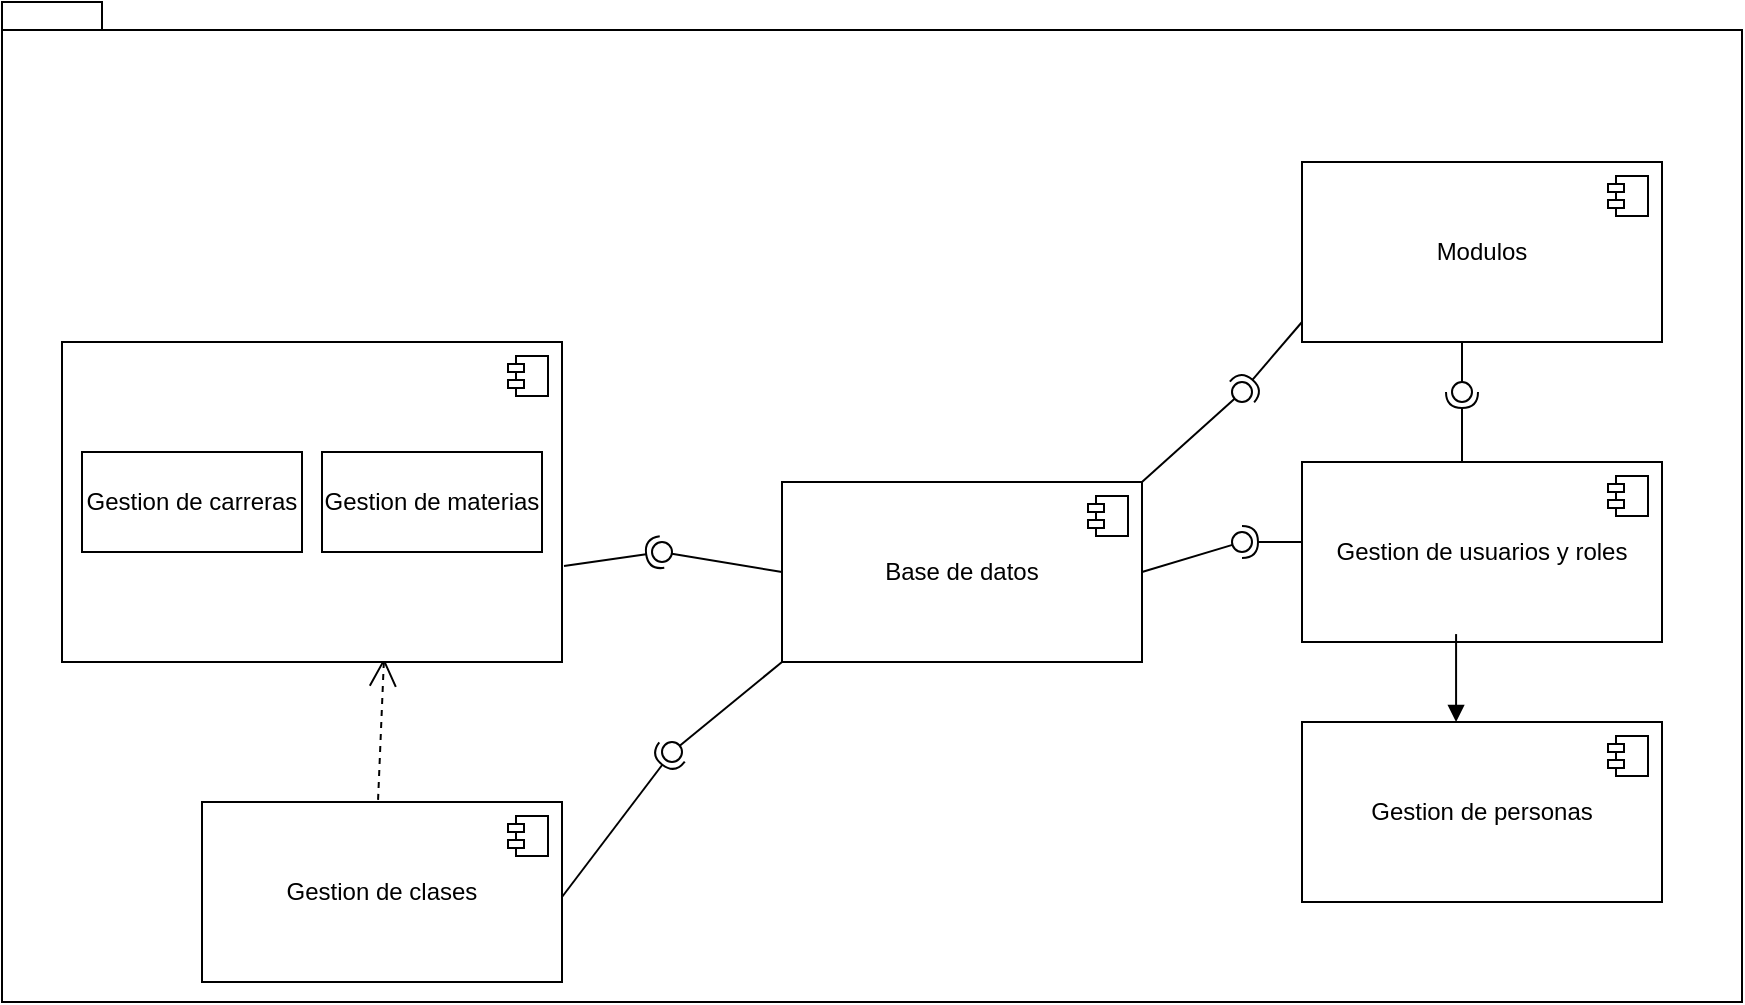 <mxfile version="24.7.6">
  <diagram id="5DXjv0WX5yPNUnu8GmJF" name="Página-1">
    <mxGraphModel dx="2261" dy="746" grid="1" gridSize="10" guides="1" tooltips="1" connect="1" arrows="1" fold="1" page="1" pageScale="1" pageWidth="827" pageHeight="1169" math="0" shadow="0">
      <root>
        <mxCell id="0" />
        <mxCell id="1" parent="0" />
        <mxCell id="XdNmw3wVO8JB7QYm9mvT-1" value="package" style="shape=folder;fontStyle=1;spacingTop=10;tabWidth=40;tabHeight=14;tabPosition=left;html=1;whiteSpace=wrap;" vertex="1" parent="1">
          <mxGeometry x="-50" width="870" height="500" as="geometry" />
        </mxCell>
        <mxCell id="ljKx2WNMOgXDPlOwPsgb-5" value="Base de datos" style="html=1;dropTarget=0;whiteSpace=wrap;" parent="1" vertex="1">
          <mxGeometry x="340" y="240" width="180" height="90" as="geometry" />
        </mxCell>
        <mxCell id="ljKx2WNMOgXDPlOwPsgb-6" value="" style="shape=module;jettyWidth=8;jettyHeight=4;" parent="ljKx2WNMOgXDPlOwPsgb-5" vertex="1">
          <mxGeometry x="1" width="20" height="20" relative="1" as="geometry">
            <mxPoint x="-27" y="7" as="offset" />
          </mxGeometry>
        </mxCell>
        <mxCell id="ljKx2WNMOgXDPlOwPsgb-27" value="" style="ellipse;whiteSpace=wrap;html=1;align=center;aspect=fixed;fillColor=none;strokeColor=none;resizable=0;perimeter=centerPerimeter;rotatable=0;allowArrows=0;points=[];outlineConnect=1;" parent="1" vertex="1">
          <mxGeometry x="355" y="190" width="10" height="10" as="geometry" />
        </mxCell>
        <mxCell id="ljKx2WNMOgXDPlOwPsgb-44" value="" style="ellipse;whiteSpace=wrap;html=1;align=center;aspect=fixed;fillColor=none;strokeColor=none;resizable=0;perimeter=centerPerimeter;rotatable=0;allowArrows=0;points=[];outlineConnect=1;" parent="1" vertex="1">
          <mxGeometry x="305" y="180" width="10" height="10" as="geometry" />
        </mxCell>
        <mxCell id="ljKx2WNMOgXDPlOwPsgb-45" value="" style="rounded=0;orthogonalLoop=1;jettySize=auto;html=1;endArrow=halfCircle;endFill=0;endSize=6;strokeWidth=1;sketch=0;exitX=1;exitY=0.5;exitDx=0;exitDy=0;" parent="1" target="ljKx2WNMOgXDPlOwPsgb-47" edge="1">
          <mxGeometry relative="1" as="geometry">
            <mxPoint x="230" y="447.5" as="sourcePoint" />
          </mxGeometry>
        </mxCell>
        <mxCell id="ljKx2WNMOgXDPlOwPsgb-46" value="" style="rounded=0;orthogonalLoop=1;jettySize=auto;html=1;endArrow=oval;endFill=0;sketch=0;sourcePerimeterSpacing=0;targetPerimeterSpacing=0;endSize=10;exitX=0;exitY=1;exitDx=0;exitDy=0;" parent="1" source="ljKx2WNMOgXDPlOwPsgb-5" target="ljKx2WNMOgXDPlOwPsgb-47" edge="1">
          <mxGeometry relative="1" as="geometry">
            <mxPoint x="320" y="330" as="sourcePoint" />
          </mxGeometry>
        </mxCell>
        <mxCell id="ljKx2WNMOgXDPlOwPsgb-47" value="" style="ellipse;whiteSpace=wrap;html=1;align=center;aspect=fixed;fillColor=none;strokeColor=none;resizable=0;perimeter=centerPerimeter;rotatable=0;allowArrows=0;points=[];outlineConnect=1;" parent="1" vertex="1">
          <mxGeometry x="280" y="370" width="10" height="10" as="geometry" />
        </mxCell>
        <mxCell id="ljKx2WNMOgXDPlOwPsgb-48" value="" style="rounded=0;orthogonalLoop=1;jettySize=auto;html=1;endArrow=halfCircle;endFill=0;endSize=6;strokeWidth=1;sketch=0;" parent="1" target="ljKx2WNMOgXDPlOwPsgb-50" edge="1">
          <mxGeometry relative="1" as="geometry">
            <mxPoint x="680" y="230" as="sourcePoint" />
          </mxGeometry>
        </mxCell>
        <mxCell id="ljKx2WNMOgXDPlOwPsgb-49" value="" style="rounded=0;orthogonalLoop=1;jettySize=auto;html=1;endArrow=oval;endFill=0;sketch=0;sourcePerimeterSpacing=0;targetPerimeterSpacing=0;endSize=10;exitX=0.5;exitY=1;exitDx=0;exitDy=0;" parent="1" target="ljKx2WNMOgXDPlOwPsgb-50" edge="1">
          <mxGeometry relative="1" as="geometry">
            <mxPoint x="680" y="160" as="sourcePoint" />
          </mxGeometry>
        </mxCell>
        <mxCell id="ljKx2WNMOgXDPlOwPsgb-50" value="" style="ellipse;whiteSpace=wrap;html=1;align=center;aspect=fixed;fillColor=none;strokeColor=none;resizable=0;perimeter=centerPerimeter;rotatable=0;allowArrows=0;points=[];outlineConnect=1;" parent="1" vertex="1">
          <mxGeometry x="675" y="190" width="10" height="10" as="geometry" />
        </mxCell>
        <mxCell id="ljKx2WNMOgXDPlOwPsgb-51" value="" style="rounded=0;orthogonalLoop=1;jettySize=auto;html=1;endArrow=halfCircle;endFill=0;endSize=6;strokeWidth=1;sketch=0;exitX=1.004;exitY=0.7;exitDx=0;exitDy=0;exitPerimeter=0;" parent="1" source="XdNmw3wVO8JB7QYm9mvT-3" target="ljKx2WNMOgXDPlOwPsgb-53" edge="1">
          <mxGeometry relative="1" as="geometry">
            <mxPoint x="232.1" y="281" as="sourcePoint" />
          </mxGeometry>
        </mxCell>
        <mxCell id="ljKx2WNMOgXDPlOwPsgb-52" value="" style="rounded=0;orthogonalLoop=1;jettySize=auto;html=1;endArrow=oval;endFill=0;sketch=0;sourcePerimeterSpacing=0;targetPerimeterSpacing=0;endSize=10;exitX=0;exitY=0.5;exitDx=0;exitDy=0;" parent="1" source="ljKx2WNMOgXDPlOwPsgb-5" target="ljKx2WNMOgXDPlOwPsgb-53" edge="1">
          <mxGeometry relative="1" as="geometry">
            <mxPoint x="320" y="270" as="sourcePoint" />
          </mxGeometry>
        </mxCell>
        <mxCell id="ljKx2WNMOgXDPlOwPsgb-53" value="" style="ellipse;whiteSpace=wrap;html=1;align=center;aspect=fixed;fillColor=none;strokeColor=none;resizable=0;perimeter=centerPerimeter;rotatable=0;allowArrows=0;points=[];outlineConnect=1;" parent="1" vertex="1">
          <mxGeometry x="275" y="270" width="10" height="10" as="geometry" />
        </mxCell>
        <mxCell id="ljKx2WNMOgXDPlOwPsgb-57" value="" style="rounded=0;orthogonalLoop=1;jettySize=auto;html=1;endArrow=halfCircle;endFill=0;endSize=6;strokeWidth=1;sketch=0;exitX=0;exitY=0.5;exitDx=0;exitDy=0;" parent="1" target="ljKx2WNMOgXDPlOwPsgb-59" edge="1">
          <mxGeometry relative="1" as="geometry">
            <mxPoint x="600" y="270" as="sourcePoint" />
          </mxGeometry>
        </mxCell>
        <mxCell id="ljKx2WNMOgXDPlOwPsgb-58" value="" style="rounded=0;orthogonalLoop=1;jettySize=auto;html=1;endArrow=oval;endFill=0;sketch=0;sourcePerimeterSpacing=0;targetPerimeterSpacing=0;endSize=10;exitX=1;exitY=0.5;exitDx=0;exitDy=0;" parent="1" source="ljKx2WNMOgXDPlOwPsgb-5" target="ljKx2WNMOgXDPlOwPsgb-59" edge="1">
          <mxGeometry relative="1" as="geometry">
            <mxPoint x="550" y="270" as="sourcePoint" />
          </mxGeometry>
        </mxCell>
        <mxCell id="ljKx2WNMOgXDPlOwPsgb-59" value="" style="ellipse;whiteSpace=wrap;html=1;align=center;aspect=fixed;fillColor=none;strokeColor=none;resizable=0;perimeter=centerPerimeter;rotatable=0;allowArrows=0;points=[];outlineConnect=1;" parent="1" vertex="1">
          <mxGeometry x="565" y="265" width="10" height="10" as="geometry" />
        </mxCell>
        <mxCell id="ljKx2WNMOgXDPlOwPsgb-60" value="" style="rounded=0;orthogonalLoop=1;jettySize=auto;html=1;endArrow=halfCircle;endFill=0;endSize=6;strokeWidth=1;sketch=0;exitX=0;exitY=1;exitDx=0;exitDy=0;" parent="1" target="ljKx2WNMOgXDPlOwPsgb-62" edge="1">
          <mxGeometry relative="1" as="geometry">
            <mxPoint x="600" y="160" as="sourcePoint" />
          </mxGeometry>
        </mxCell>
        <mxCell id="ljKx2WNMOgXDPlOwPsgb-61" value="" style="rounded=0;orthogonalLoop=1;jettySize=auto;html=1;endArrow=oval;endFill=0;sketch=0;sourcePerimeterSpacing=0;targetPerimeterSpacing=0;endSize=10;exitX=1;exitY=0;exitDx=0;exitDy=0;" parent="1" source="ljKx2WNMOgXDPlOwPsgb-5" target="ljKx2WNMOgXDPlOwPsgb-62" edge="1">
          <mxGeometry relative="1" as="geometry">
            <mxPoint x="550" y="195" as="sourcePoint" />
          </mxGeometry>
        </mxCell>
        <mxCell id="ljKx2WNMOgXDPlOwPsgb-62" value="" style="ellipse;whiteSpace=wrap;html=1;align=center;aspect=fixed;fillColor=none;strokeColor=none;resizable=0;perimeter=centerPerimeter;rotatable=0;allowArrows=0;points=[];outlineConnect=1;" parent="1" vertex="1">
          <mxGeometry x="565" y="190" width="10" height="10" as="geometry" />
        </mxCell>
        <mxCell id="ljKx2WNMOgXDPlOwPsgb-63" value="" style="endArrow=open;endSize=12;dashed=1;html=1;rounded=0;entryX=0.644;entryY=0.988;entryDx=0;entryDy=0;entryPerimeter=0;exitX=0.459;exitY=-0.011;exitDx=0;exitDy=0;exitPerimeter=0;" parent="1" target="XdNmw3wVO8JB7QYm9mvT-3" edge="1">
          <mxGeometry width="160" relative="1" as="geometry">
            <mxPoint x="138.03" y="398.955" as="sourcePoint" />
            <mxPoint x="139.1" y="349" as="targetPoint" />
          </mxGeometry>
        </mxCell>
        <mxCell id="ljKx2WNMOgXDPlOwPsgb-66" value="Gestion de clases" style="html=1;dropTarget=0;whiteSpace=wrap;" parent="1" vertex="1">
          <mxGeometry x="50" y="400" width="180" height="90" as="geometry" />
        </mxCell>
        <mxCell id="ljKx2WNMOgXDPlOwPsgb-67" value="" style="shape=module;jettyWidth=8;jettyHeight=4;" parent="ljKx2WNMOgXDPlOwPsgb-66" vertex="1">
          <mxGeometry x="1" width="20" height="20" relative="1" as="geometry">
            <mxPoint x="-27" y="7" as="offset" />
          </mxGeometry>
        </mxCell>
        <mxCell id="ljKx2WNMOgXDPlOwPsgb-68" value="Modulos" style="html=1;dropTarget=0;whiteSpace=wrap;" parent="1" vertex="1">
          <mxGeometry x="600" y="80" width="180" height="90" as="geometry" />
        </mxCell>
        <mxCell id="ljKx2WNMOgXDPlOwPsgb-69" value="" style="shape=module;jettyWidth=8;jettyHeight=4;" parent="ljKx2WNMOgXDPlOwPsgb-68" vertex="1">
          <mxGeometry x="1" width="20" height="20" relative="1" as="geometry">
            <mxPoint x="-27" y="7" as="offset" />
          </mxGeometry>
        </mxCell>
        <mxCell id="ljKx2WNMOgXDPlOwPsgb-70" value="Gestion de usuarios y roles" style="html=1;dropTarget=0;whiteSpace=wrap;" parent="1" vertex="1">
          <mxGeometry x="600" y="230" width="180" height="90" as="geometry" />
        </mxCell>
        <mxCell id="ljKx2WNMOgXDPlOwPsgb-71" value="" style="shape=module;jettyWidth=8;jettyHeight=4;" parent="ljKx2WNMOgXDPlOwPsgb-70" vertex="1">
          <mxGeometry x="1" width="20" height="20" relative="1" as="geometry">
            <mxPoint x="-27" y="7" as="offset" />
          </mxGeometry>
        </mxCell>
        <mxCell id="ljKx2WNMOgXDPlOwPsgb-72" value="Gestion de personas" style="html=1;dropTarget=0;whiteSpace=wrap;" parent="1" vertex="1">
          <mxGeometry x="600" y="360" width="180" height="90" as="geometry" />
        </mxCell>
        <mxCell id="ljKx2WNMOgXDPlOwPsgb-73" value="" style="shape=module;jettyWidth=8;jettyHeight=4;" parent="ljKx2WNMOgXDPlOwPsgb-72" vertex="1">
          <mxGeometry x="1" width="20" height="20" relative="1" as="geometry">
            <mxPoint x="-27" y="7" as="offset" />
          </mxGeometry>
        </mxCell>
        <mxCell id="ljKx2WNMOgXDPlOwPsgb-74" value="" style="endArrow=block;endFill=1;html=1;edgeStyle=orthogonalEdgeStyle;align=left;verticalAlign=top;rounded=0;entryX=0.428;entryY=0;entryDx=0;entryDy=0;entryPerimeter=0;exitX=0.428;exitY=0.956;exitDx=0;exitDy=0;exitPerimeter=0;" parent="1" source="ljKx2WNMOgXDPlOwPsgb-70" target="ljKx2WNMOgXDPlOwPsgb-72" edge="1">
          <mxGeometry x="-1" relative="1" as="geometry">
            <mxPoint x="670" y="320" as="sourcePoint" />
            <mxPoint x="830" y="320" as="targetPoint" />
          </mxGeometry>
        </mxCell>
        <mxCell id="XdNmw3wVO8JB7QYm9mvT-3" value="" style="html=1;dropTarget=0;whiteSpace=wrap;" vertex="1" parent="1">
          <mxGeometry x="-20" y="170" width="250" height="160" as="geometry" />
        </mxCell>
        <mxCell id="XdNmw3wVO8JB7QYm9mvT-4" value="" style="shape=module;jettyWidth=8;jettyHeight=4;" vertex="1" parent="XdNmw3wVO8JB7QYm9mvT-3">
          <mxGeometry x="1" width="20" height="20" relative="1" as="geometry">
            <mxPoint x="-27" y="7" as="offset" />
          </mxGeometry>
        </mxCell>
        <mxCell id="XdNmw3wVO8JB7QYm9mvT-5" value="Gestion de materias" style="html=1;whiteSpace=wrap;" vertex="1" parent="1">
          <mxGeometry x="110" y="225" width="110" height="50" as="geometry" />
        </mxCell>
        <mxCell id="XdNmw3wVO8JB7QYm9mvT-6" value="&lt;br&gt;Gestion de carreras&lt;div&gt;&lt;br&gt;&lt;/div&gt;" style="html=1;whiteSpace=wrap;" vertex="1" parent="1">
          <mxGeometry x="-10" y="225" width="110" height="50" as="geometry" />
        </mxCell>
      </root>
    </mxGraphModel>
  </diagram>
</mxfile>
